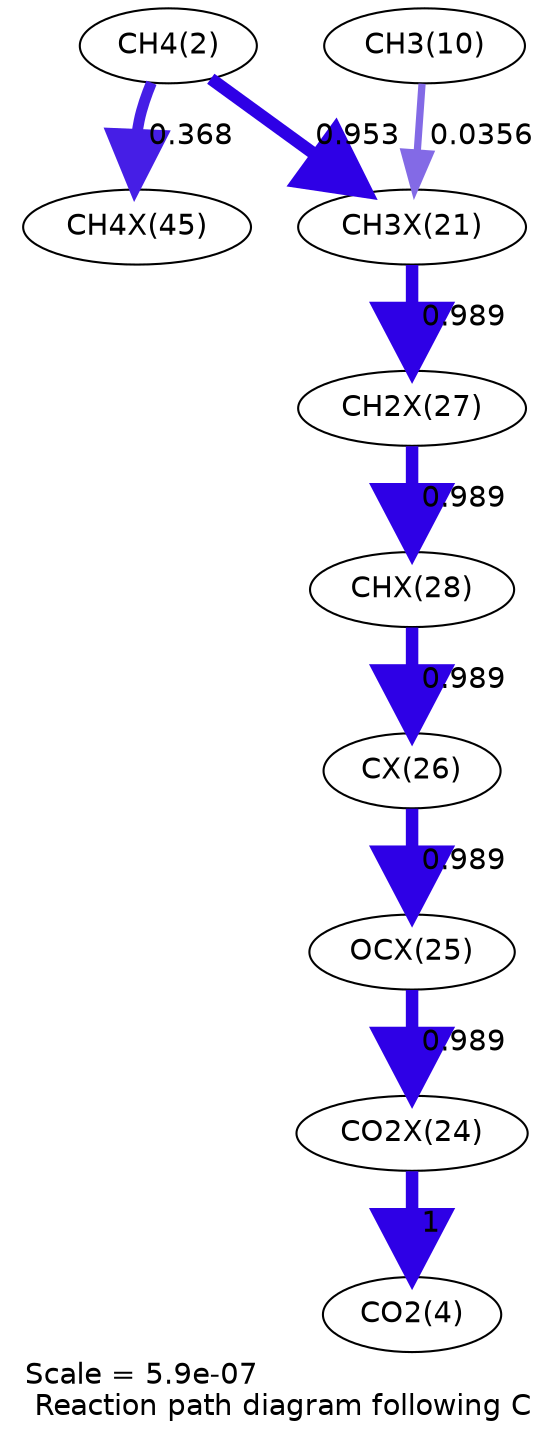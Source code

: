 digraph reaction_paths {
center=1;
s4 -> s40[fontname="Helvetica", penwidth=5.25, arrowsize=2.62, color="0.7, 0.868, 0.9"
, label=" 0.368"];
s4 -> s32[fontname="Helvetica", penwidth=5.96, arrowsize=2.98, color="0.7, 1.45, 0.9"
, label=" 0.953"];
s12 -> s32[fontname="Helvetica", penwidth=3.48, arrowsize=1.74, color="0.7, 0.536, 0.9"
, label=" 0.0356"];
s32 -> s38[fontname="Helvetica", penwidth=5.99, arrowsize=3, color="0.7, 1.49, 0.9"
, label=" 0.989"];
s38 -> s39[fontname="Helvetica", penwidth=5.99, arrowsize=3, color="0.7, 1.49, 0.9"
, label=" 0.989"];
s39 -> s37[fontname="Helvetica", penwidth=5.99, arrowsize=3, color="0.7, 1.49, 0.9"
, label=" 0.989"];
s37 -> s36[fontname="Helvetica", penwidth=5.99, arrowsize=3, color="0.7, 1.49, 0.9"
, label=" 0.989"];
s36 -> s35[fontname="Helvetica", penwidth=5.99, arrowsize=3, color="0.7, 1.49, 0.9"
, label=" 0.989"];
s35 -> s6[fontname="Helvetica", penwidth=6, arrowsize=3, color="0.7, 1.5, 0.9"
, label=" 1"];
s4 [ fontname="Helvetica", label="CH4(2)"];
s6 [ fontname="Helvetica", label="CO2(4)"];
s12 [ fontname="Helvetica", label="CH3(10)"];
s32 [ fontname="Helvetica", label="CH3X(21)"];
s35 [ fontname="Helvetica", label="CO2X(24)"];
s36 [ fontname="Helvetica", label="OCX(25)"];
s37 [ fontname="Helvetica", label="CX(26)"];
s38 [ fontname="Helvetica", label="CH2X(27)"];
s39 [ fontname="Helvetica", label="CHX(28)"];
s40 [ fontname="Helvetica", label="CH4X(45)"];
 label = "Scale = 5.9e-07\l Reaction path diagram following C";
 fontname = "Helvetica";
}
